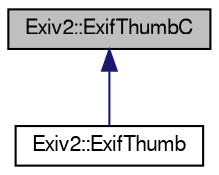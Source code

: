 digraph "Exiv2::ExifThumbC"
{
  edge [fontname="FreeSans",fontsize="10",labelfontname="FreeSans",labelfontsize="10"];
  node [fontname="FreeSans",fontsize="10",shape=record];
  Node1 [label="Exiv2::ExifThumbC",height=0.2,width=0.4,color="black", fillcolor="grey75", style="filled" fontcolor="black"];
  Node1 -> Node2 [dir="back",color="midnightblue",fontsize="10",style="solid",fontname="FreeSans"];
  Node2 [label="Exiv2::ExifThumb",height=0.2,width=0.4,color="black", fillcolor="white", style="filled",URL="$classExiv2_1_1ExifThumb.html",tooltip="Access and modify an Exif thumbnail image. This class implements manipulators to set and erase the th..."];
}
